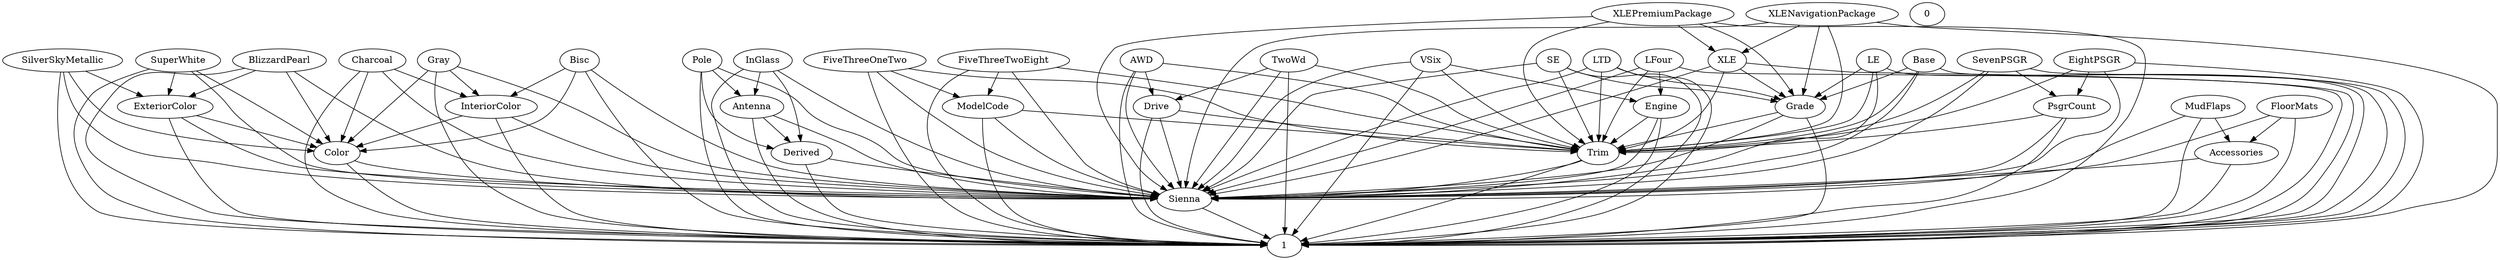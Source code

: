 digraph G {
  SilverSkyMetallic;
  Charcoal;
  Pole;
  SevenPSGR;
  Color;
  Gray;
  Drive;
  Sienna;
  FiveThreeOneTwo;
  VSix;
  MudFlaps;
  XLEPremiumPackage;
  TwoWd;
  PsgrCount;
  AWD;
  FiveThreeTwoEight;
  SE;
  EightPSGR;
  ExteriorColor;
  XLENavigationPackage;
  Engine;
  0;
  1;
  LTD;
  InGlass;
  ModelCode;
  Derived;
  SuperWhite;
  LE;
  Base;
  BlizzardPearl;
  Bisc;
  InteriorColor;
  LFour;
  Accessories;
  XLE;
  Grade;
  Antenna;
  FloorMats;
  Trim;
  Pole -> Antenna;
  Derived -> Sienna;
  Engine -> Trim;
  InGlass -> Antenna;
  SuperWhite -> ExteriorColor;
  XLE -> Grade;
  XLEPremiumPackage -> XLE;
  LFour -> Engine;
  Bisc -> InteriorColor;
  SilverSkyMetallic -> ExteriorColor;
  SE -> Grade;
  Gray -> InteriorColor;
  LTD -> Grade;
  Grade -> Trim;
  SevenPSGR -> PsgrCount;
  ExteriorColor -> Color;
  EightPSGR -> PsgrCount;
  Color -> Sienna;
  MudFlaps -> Accessories;
  AWD -> Drive;
  BlizzardPearl -> ExteriorColor;
  Trim -> Sienna;
  Base -> Grade;
  LE -> Grade;
  FiveThreeOneTwo -> ModelCode;
  InteriorColor -> Color;
  FiveThreeTwoEight -> ModelCode;
  Drive -> Trim;
  VSix -> Engine;
  XLENavigationPackage -> XLE;
  PsgrCount -> Trim;
  ModelCode -> Trim;
  FloorMats -> Accessories;
  Sienna -> 1;
  Accessories -> Sienna;
  TwoWd -> Drive;
  Antenna -> Derived;
  Charcoal -> InteriorColor;
  SilverSkyMetallic -> Color;
  Charcoal -> Color;
  Pole -> Derived;
  SevenPSGR -> Trim;
  Color -> 1;
  Gray -> Color;
  Drive -> Sienna;
  FiveThreeOneTwo -> Trim;
  VSix -> Trim;
  MudFlaps -> Sienna;
  XLEPremiumPackage -> Grade;
  TwoWd -> Sienna;
  TwoWd -> Trim;
  PsgrCount -> Sienna;
  AWD -> Sienna;
  AWD -> Trim;
  FiveThreeTwoEight -> Trim;
  SE -> Trim;
  EightPSGR -> Sienna;
  EightPSGR -> Trim;
  ExteriorColor -> 1;
  ExteriorColor -> Sienna;
  XLENavigationPackage -> Grade;
  Engine -> Sienna;
  LTD -> Trim;
  InGlass -> Derived;
  ModelCode -> Sienna;
  Derived -> 1;
  SuperWhite -> Color;
  SuperWhite -> Sienna;
  SuperWhite -> 1;
  LE -> Trim;
  Base -> Trim;
  BlizzardPearl -> Color;
  BlizzardPearl -> Sienna;
  BlizzardPearl -> 1;
  Bisc -> Color;
  InteriorColor -> 1;
  InteriorColor -> Sienna;
  LFour -> Sienna;
  LFour -> Trim;
  Accessories -> 1;
  XLE -> Trim;
  Grade -> Sienna;
  Antenna -> 1;
  Antenna -> Sienna;
  FloorMats -> 1;
  FloorMats -> Sienna;
  Trim -> 1;
  SilverSkyMetallic -> Sienna;
  SilverSkyMetallic -> 1;
  Charcoal -> Sienna;
  Charcoal -> 1;
  Pole -> Sienna;
  Pole -> 1;
  SevenPSGR -> 1;
  SevenPSGR -> Sienna;
  Gray -> Sienna;
  Gray -> 1;
  Drive -> 1;
  FiveThreeOneTwo -> 1;
  FiveThreeOneTwo -> Sienna;
  VSix -> 1;
  VSix -> Sienna;
  MudFlaps -> 1;
  XLEPremiumPackage -> Sienna;
  XLEPremiumPackage -> Trim;
  TwoWd -> 1;
  PsgrCount -> 1;
  AWD -> 1;
  FiveThreeTwoEight -> 1;
  FiveThreeTwoEight -> Sienna;
  SE -> 1;
  SE -> Sienna;
  EightPSGR -> 1;
  XLENavigationPackage -> Sienna;
  XLENavigationPackage -> Trim;
  Engine -> 1;
  LTD -> 1;
  LTD -> Sienna;
  InGlass -> Sienna;
  InGlass -> 1;
  ModelCode -> 1;
  LE -> 1;
  LE -> Sienna;
  Base -> 1;
  Base -> Sienna;
  Bisc -> Sienna;
  Bisc -> 1;
  LFour -> 1;
  XLE -> 1;
  XLE -> Sienna;
  Grade -> 1;
  XLEPremiumPackage -> 1;
  XLENavigationPackage -> 1;
}
